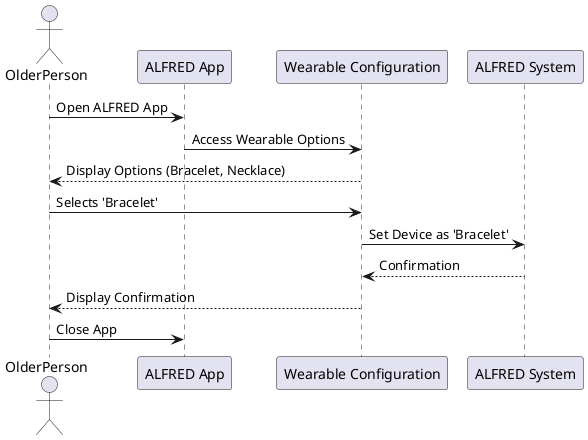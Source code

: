 @startuml
actor OlderPerson as user
participant "ALFRED App" as app
participant "Wearable Configuration" as config
participant "ALFRED System" as system

user -> app: Open ALFRED App
app -> config: Access Wearable Options
config --> user: Display Options (Bracelet, Necklace)
user -> config: Selects 'Bracelet'
config -> system: Set Device as 'Bracelet'
system --> config: Confirmation
config --> user: Display Confirmation

user -> app: Close App

@enduml